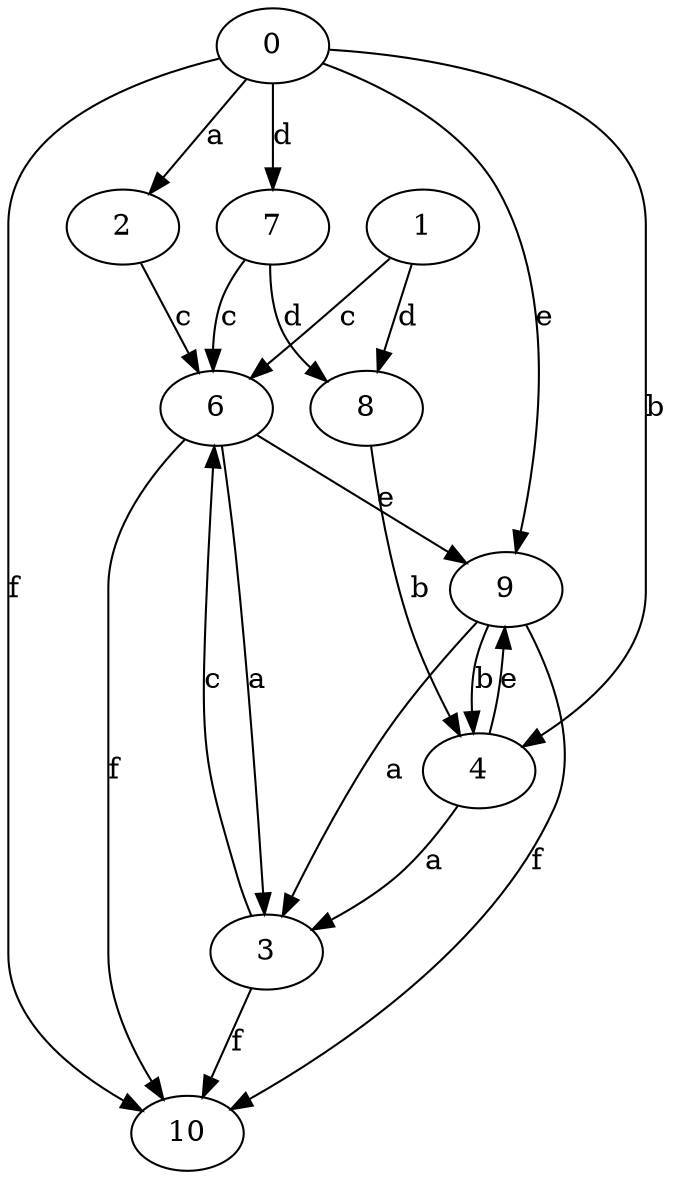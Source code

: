 strict digraph  {
2;
0;
3;
4;
6;
7;
8;
9;
10;
1;
2 -> 6  [label=c];
0 -> 2  [label=a];
0 -> 4  [label=b];
0 -> 7  [label=d];
0 -> 9  [label=e];
0 -> 10  [label=f];
3 -> 6  [label=c];
3 -> 10  [label=f];
4 -> 3  [label=a];
4 -> 9  [label=e];
6 -> 3  [label=a];
6 -> 9  [label=e];
6 -> 10  [label=f];
7 -> 6  [label=c];
7 -> 8  [label=d];
8 -> 4  [label=b];
9 -> 3  [label=a];
9 -> 4  [label=b];
9 -> 10  [label=f];
1 -> 6  [label=c];
1 -> 8  [label=d];
}
